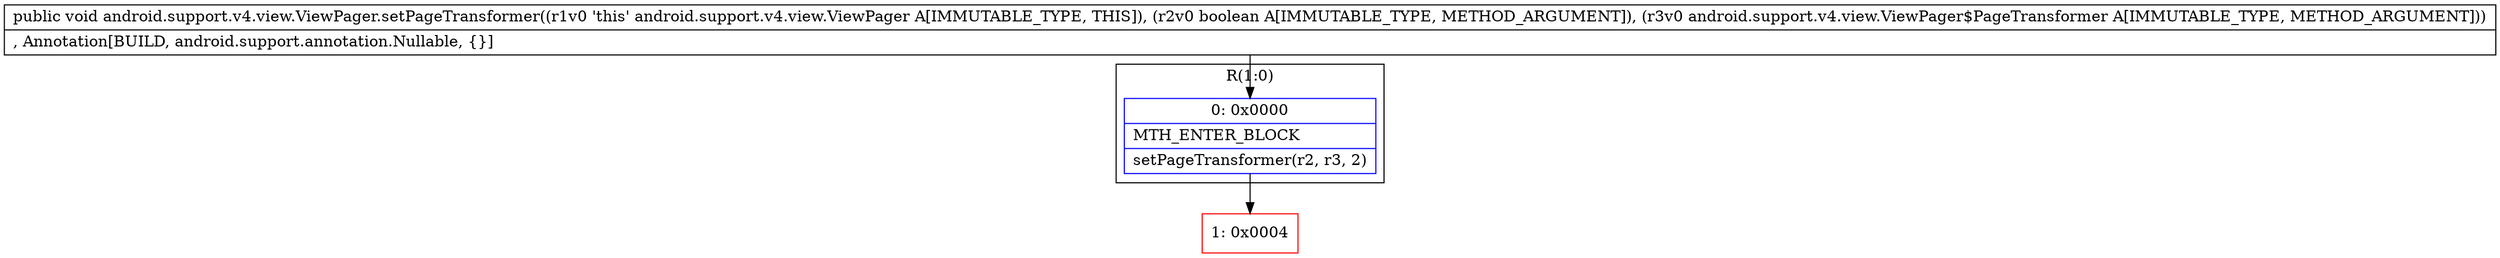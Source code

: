 digraph "CFG forandroid.support.v4.view.ViewPager.setPageTransformer(ZLandroid\/support\/v4\/view\/ViewPager$PageTransformer;)V" {
subgraph cluster_Region_1529889726 {
label = "R(1:0)";
node [shape=record,color=blue];
Node_0 [shape=record,label="{0\:\ 0x0000|MTH_ENTER_BLOCK\l|setPageTransformer(r2, r3, 2)\l}"];
}
Node_1 [shape=record,color=red,label="{1\:\ 0x0004}"];
MethodNode[shape=record,label="{public void android.support.v4.view.ViewPager.setPageTransformer((r1v0 'this' android.support.v4.view.ViewPager A[IMMUTABLE_TYPE, THIS]), (r2v0 boolean A[IMMUTABLE_TYPE, METHOD_ARGUMENT]), (r3v0 android.support.v4.view.ViewPager$PageTransformer A[IMMUTABLE_TYPE, METHOD_ARGUMENT]))  | , Annotation[BUILD, android.support.annotation.Nullable, \{\}]\l}"];
MethodNode -> Node_0;
Node_0 -> Node_1;
}

